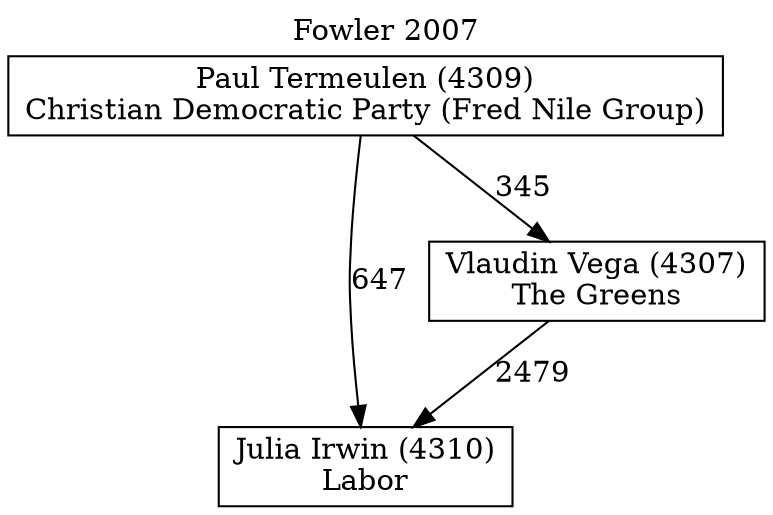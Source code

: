 // House preference flow
digraph "Julia Irwin (4310)_Fowler_2007" {
	graph [label="Fowler 2007" labelloc=t mclimit=10]
	node [shape=box]
	"Julia Irwin (4310)" [label="Julia Irwin (4310)
Labor"]
	"Paul Termeulen (4309)" [label="Paul Termeulen (4309)
Christian Democratic Party (Fred Nile Group)"]
	"Vlaudin Vega (4307)" [label="Vlaudin Vega (4307)
The Greens"]
	"Paul Termeulen (4309)" -> "Julia Irwin (4310)" [label=647]
	"Paul Termeulen (4309)" -> "Vlaudin Vega (4307)" [label=345]
	"Vlaudin Vega (4307)" -> "Julia Irwin (4310)" [label=2479]
}
